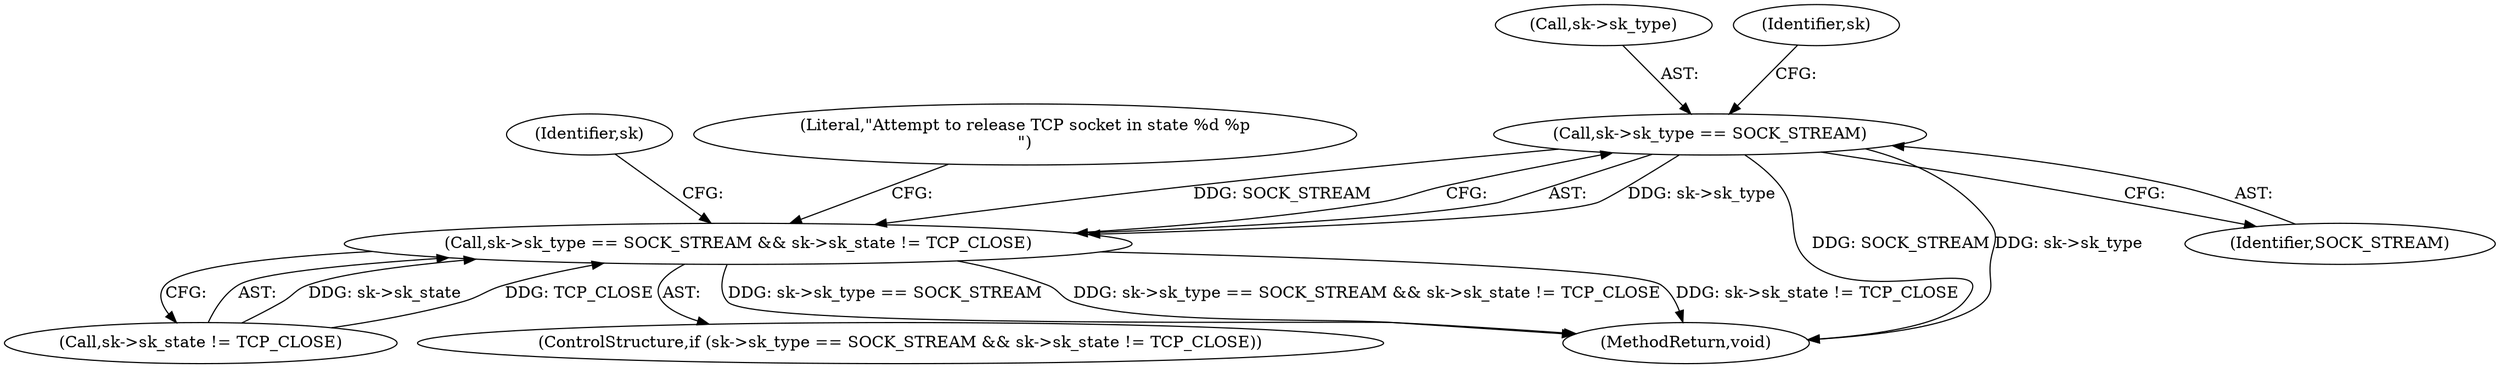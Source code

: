 digraph "0_linux_f6d8bd051c391c1c0458a30b2a7abcd939329259_4@pointer" {
"1000122" [label="(Call,sk->sk_type == SOCK_STREAM)"];
"1000121" [label="(Call,sk->sk_type == SOCK_STREAM && sk->sk_state != TCP_CLOSE)"];
"1000122" [label="(Call,sk->sk_type == SOCK_STREAM)"];
"1000184" [label="(MethodReturn,void)"];
"1000127" [label="(Call,sk->sk_state != TCP_CLOSE)"];
"1000123" [label="(Call,sk->sk_type)"];
"1000121" [label="(Call,sk->sk_type == SOCK_STREAM && sk->sk_state != TCP_CLOSE)"];
"1000143" [label="(Identifier,sk)"];
"1000129" [label="(Identifier,sk)"];
"1000126" [label="(Identifier,SOCK_STREAM)"];
"1000120" [label="(ControlStructure,if (sk->sk_type == SOCK_STREAM && sk->sk_state != TCP_CLOSE))"];
"1000134" [label="(Literal,\"Attempt to release TCP socket in state %d %p\n\")"];
"1000122" -> "1000121"  [label="AST: "];
"1000122" -> "1000126"  [label="CFG: "];
"1000123" -> "1000122"  [label="AST: "];
"1000126" -> "1000122"  [label="AST: "];
"1000129" -> "1000122"  [label="CFG: "];
"1000121" -> "1000122"  [label="CFG: "];
"1000122" -> "1000184"  [label="DDG: SOCK_STREAM"];
"1000122" -> "1000184"  [label="DDG: sk->sk_type"];
"1000122" -> "1000121"  [label="DDG: sk->sk_type"];
"1000122" -> "1000121"  [label="DDG: SOCK_STREAM"];
"1000121" -> "1000120"  [label="AST: "];
"1000121" -> "1000127"  [label="CFG: "];
"1000127" -> "1000121"  [label="AST: "];
"1000134" -> "1000121"  [label="CFG: "];
"1000143" -> "1000121"  [label="CFG: "];
"1000121" -> "1000184"  [label="DDG: sk->sk_type == SOCK_STREAM && sk->sk_state != TCP_CLOSE"];
"1000121" -> "1000184"  [label="DDG: sk->sk_state != TCP_CLOSE"];
"1000121" -> "1000184"  [label="DDG: sk->sk_type == SOCK_STREAM"];
"1000127" -> "1000121"  [label="DDG: sk->sk_state"];
"1000127" -> "1000121"  [label="DDG: TCP_CLOSE"];
}
